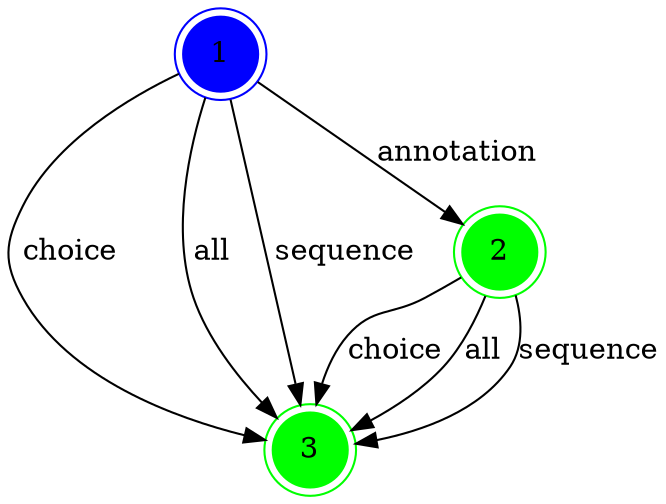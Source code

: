 digraph ReferredGroup {
  mindist = 2.0
  1 -> 3 [label="choice"]
  1 -> 3 [label="all"]
  1 -> 2 [label="annotation"]
  1 -> 3 [label="sequence"]
  2 -> 3 [label="choice"]
  2 -> 3 [label="all"]
  2 -> 3 [label="sequence"]
  1 [shape=doublecircle, style=filled, color=blue]
  2 [shape=doublecircle, style=filled, color=green]
  3 [shape=doublecircle, style=filled, color=green]
}
